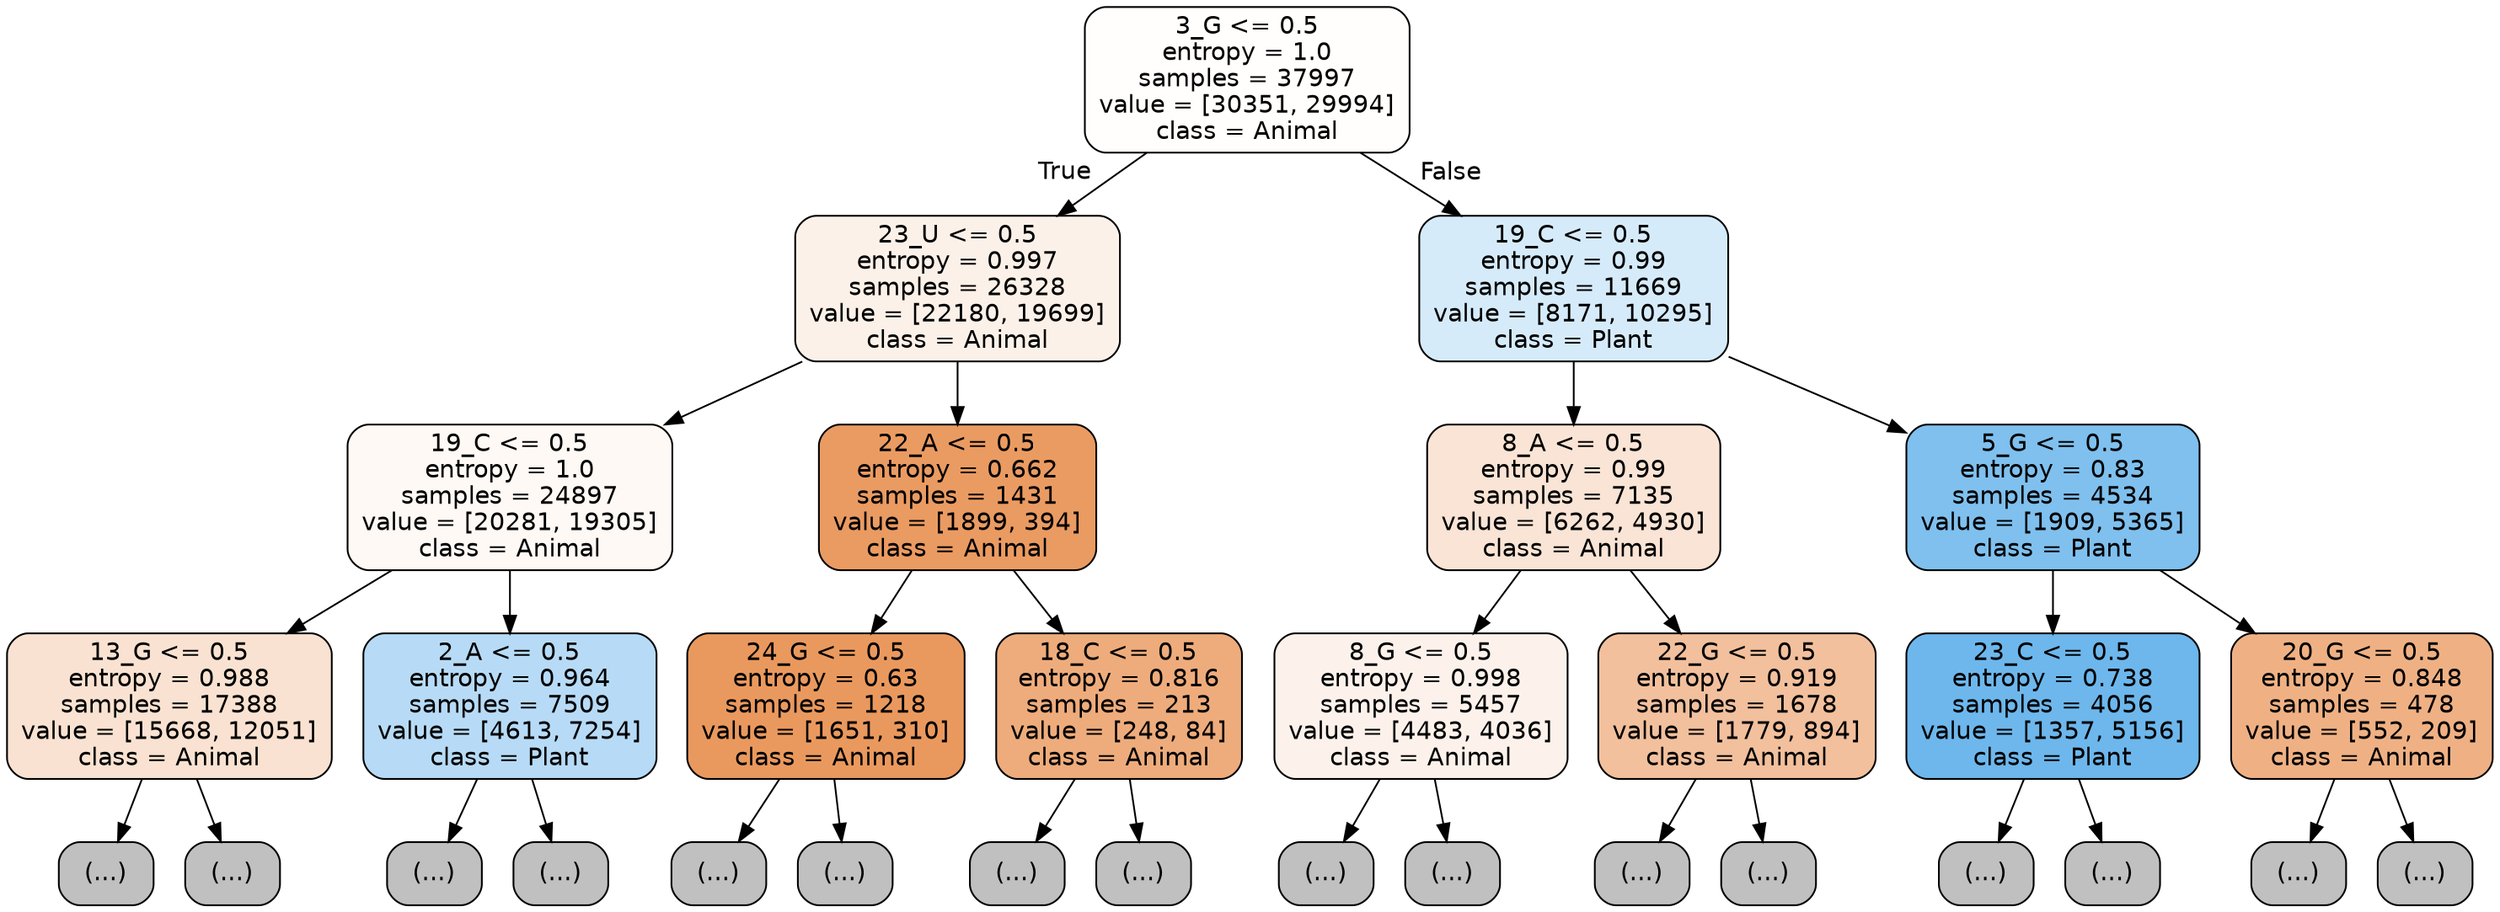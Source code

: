 digraph Tree {
node [shape=box, style="filled, rounded", color="black", fontname="helvetica"] ;
edge [fontname="helvetica"] ;
0 [label="3_G <= 0.5\nentropy = 1.0\nsamples = 37997\nvalue = [30351, 29994]\nclass = Animal", fillcolor="#fffefd"] ;
1 [label="23_U <= 0.5\nentropy = 0.997\nsamples = 26328\nvalue = [22180, 19699]\nclass = Animal", fillcolor="#fcf1e9"] ;
0 -> 1 [labeldistance=2.5, labelangle=45, headlabel="True"] ;
2 [label="19_C <= 0.5\nentropy = 1.0\nsamples = 24897\nvalue = [20281, 19305]\nclass = Animal", fillcolor="#fef9f5"] ;
1 -> 2 ;
3 [label="13_G <= 0.5\nentropy = 0.988\nsamples = 17388\nvalue = [15668, 12051]\nclass = Animal", fillcolor="#f9e2d1"] ;
2 -> 3 ;
4 [label="(...)", fillcolor="#C0C0C0"] ;
3 -> 4 ;
6181 [label="(...)", fillcolor="#C0C0C0"] ;
3 -> 6181 ;
8542 [label="2_A <= 0.5\nentropy = 0.964\nsamples = 7509\nvalue = [4613, 7254]\nclass = Plant", fillcolor="#b7dbf6"] ;
2 -> 8542 ;
8543 [label="(...)", fillcolor="#C0C0C0"] ;
8542 -> 8543 ;
10762 [label="(...)", fillcolor="#C0C0C0"] ;
8542 -> 10762 ;
11433 [label="22_A <= 0.5\nentropy = 0.662\nsamples = 1431\nvalue = [1899, 394]\nclass = Animal", fillcolor="#ea9b62"] ;
1 -> 11433 ;
11434 [label="24_G <= 0.5\nentropy = 0.63\nsamples = 1218\nvalue = [1651, 310]\nclass = Animal", fillcolor="#ea995e"] ;
11433 -> 11434 ;
11435 [label="(...)", fillcolor="#C0C0C0"] ;
11434 -> 11435 ;
11774 [label="(...)", fillcolor="#C0C0C0"] ;
11434 -> 11774 ;
11849 [label="18_C <= 0.5\nentropy = 0.816\nsamples = 213\nvalue = [248, 84]\nclass = Animal", fillcolor="#eeac7c"] ;
11433 -> 11849 ;
11850 [label="(...)", fillcolor="#C0C0C0"] ;
11849 -> 11850 ;
11941 [label="(...)", fillcolor="#C0C0C0"] ;
11849 -> 11941 ;
11974 [label="19_C <= 0.5\nentropy = 0.99\nsamples = 11669\nvalue = [8171, 10295]\nclass = Plant", fillcolor="#d6ebfa"] ;
0 -> 11974 [labeldistance=2.5, labelangle=-45, headlabel="False"] ;
11975 [label="8_A <= 0.5\nentropy = 0.99\nsamples = 7135\nvalue = [6262, 4930]\nclass = Animal", fillcolor="#f9e4d5"] ;
11974 -> 11975 ;
11976 [label="8_G <= 0.5\nentropy = 0.998\nsamples = 5457\nvalue = [4483, 4036]\nclass = Animal", fillcolor="#fcf2eb"] ;
11975 -> 11976 ;
11977 [label="(...)", fillcolor="#C0C0C0"] ;
11976 -> 11977 ;
13532 [label="(...)", fillcolor="#C0C0C0"] ;
11976 -> 13532 ;
14535 [label="22_G <= 0.5\nentropy = 0.919\nsamples = 1678\nvalue = [1779, 894]\nclass = Animal", fillcolor="#f2c09d"] ;
11975 -> 14535 ;
14536 [label="(...)", fillcolor="#C0C0C0"] ;
14535 -> 14536 ;
15305 [label="(...)", fillcolor="#C0C0C0"] ;
14535 -> 15305 ;
15380 [label="5_G <= 0.5\nentropy = 0.83\nsamples = 4534\nvalue = [1909, 5365]\nclass = Plant", fillcolor="#7fc0ee"] ;
11974 -> 15380 ;
15381 [label="23_C <= 0.5\nentropy = 0.738\nsamples = 4056\nvalue = [1357, 5156]\nclass = Plant", fillcolor="#6db7ec"] ;
15380 -> 15381 ;
15382 [label="(...)", fillcolor="#C0C0C0"] ;
15381 -> 15382 ;
16285 [label="(...)", fillcolor="#C0C0C0"] ;
15381 -> 16285 ;
16322 [label="20_G <= 0.5\nentropy = 0.848\nsamples = 478\nvalue = [552, 209]\nclass = Animal", fillcolor="#efb184"] ;
15380 -> 16322 ;
16323 [label="(...)", fillcolor="#C0C0C0"] ;
16322 -> 16323 ;
16564 [label="(...)", fillcolor="#C0C0C0"] ;
16322 -> 16564 ;
}
